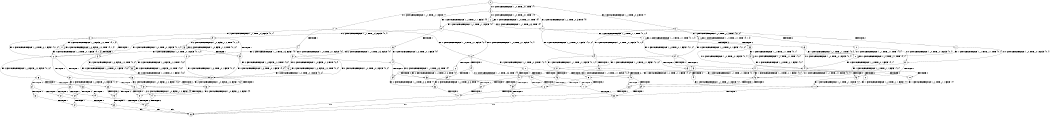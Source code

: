 digraph BCG {
size = "7, 10.5";
center = TRUE;
node [shape = circle];
0 [peripheries = 2];
0 -> 1 [label = "EX !1 !ATOMIC_EXCH_BRANCH (1, +1, TRUE, +1, 1, FALSE) !{}"];
0 -> 2 [label = "EX !2 !ATOMIC_EXCH_BRANCH (1, +1, TRUE, +0, 3, TRUE) !{}"];
0 -> 3 [label = "EX !0 !ATOMIC_EXCH_BRANCH (1, +0, TRUE, +0, 1, TRUE) !{}"];
1 -> 4 [label = "TERMINATE !1"];
1 -> 5 [label = "EX !2 !ATOMIC_EXCH_BRANCH (1, +1, TRUE, +0, 3, FALSE) !{0, 1}"];
1 -> 6 [label = "EX !0 !ATOMIC_EXCH_BRANCH (1, +0, TRUE, +0, 1, FALSE) !{0, 1}"];
2 -> 7 [label = "TERMINATE !2"];
2 -> 8 [label = "EX !1 !ATOMIC_EXCH_BRANCH (1, +1, TRUE, +1, 1, TRUE) !{0, 1, 2}"];
2 -> 9 [label = "EX !0 !ATOMIC_EXCH_BRANCH (1, +0, TRUE, +0, 1, FALSE) !{0, 1, 2}"];
3 -> 10 [label = "EX !1 !ATOMIC_EXCH_BRANCH (1, +1, TRUE, +1, 1, FALSE) !{0}"];
3 -> 11 [label = "EX !2 !ATOMIC_EXCH_BRANCH (1, +1, TRUE, +0, 3, TRUE) !{0}"];
3 -> 12 [label = "EX !0 !ATOMIC_EXCH_BRANCH (1, +0, TRUE, +0, 1, TRUE) !{0}"];
4 -> 13 [label = "EX !2 !ATOMIC_EXCH_BRANCH (1, +1, TRUE, +0, 3, FALSE) !{0}"];
4 -> 14 [label = "EX !0 !ATOMIC_EXCH_BRANCH (1, +0, TRUE, +0, 1, FALSE) !{0}"];
5 -> 15 [label = "TERMINATE !1"];
5 -> 16 [label = "EX !0 !ATOMIC_EXCH_BRANCH (1, +0, TRUE, +0, 1, FALSE) !{0, 1, 2}"];
5 -> 17 [label = "EX !2 !ATOMIC_EXCH_BRANCH (1, +0, FALSE, +1, 2, TRUE) !{0, 1, 2}"];
6 -> 18 [label = "TERMINATE !1"];
6 -> 19 [label = "TERMINATE !0"];
6 -> 20 [label = "EX !2 !ATOMIC_EXCH_BRANCH (1, +1, TRUE, +0, 3, TRUE) !{0, 1}"];
7 -> 21 [label = "EX !1 !ATOMIC_EXCH_BRANCH (1, +1, TRUE, +1, 1, TRUE) !{0, 1}"];
7 -> 22 [label = "EX !0 !ATOMIC_EXCH_BRANCH (1, +0, TRUE, +0, 1, FALSE) !{0, 1}"];
8 -> 23 [label = "TERMINATE !2"];
8 -> 24 [label = "EX !0 !ATOMIC_EXCH_BRANCH (1, +0, TRUE, +0, 1, FALSE) !{0, 1, 2}"];
8 -> 8 [label = "EX !1 !ATOMIC_EXCH_BRANCH (1, +1, TRUE, +1, 1, TRUE) !{0, 1, 2}"];
9 -> 25 [label = "TERMINATE !2"];
9 -> 26 [label = "TERMINATE !0"];
9 -> 27 [label = "EX !1 !ATOMIC_EXCH_BRANCH (1, +1, TRUE, +1, 1, FALSE) !{0, 1, 2}"];
10 -> 28 [label = "TERMINATE !1"];
10 -> 29 [label = "EX !2 !ATOMIC_EXCH_BRANCH (1, +1, TRUE, +0, 3, FALSE) !{0, 1}"];
10 -> 6 [label = "EX !0 !ATOMIC_EXCH_BRANCH (1, +0, TRUE, +0, 1, FALSE) !{0, 1}"];
11 -> 30 [label = "TERMINATE !2"];
11 -> 31 [label = "EX !1 !ATOMIC_EXCH_BRANCH (1, +1, TRUE, +1, 1, TRUE) !{0, 1, 2}"];
11 -> 9 [label = "EX !0 !ATOMIC_EXCH_BRANCH (1, +0, TRUE, +0, 1, FALSE) !{0, 1, 2}"];
12 -> 10 [label = "EX !1 !ATOMIC_EXCH_BRANCH (1, +1, TRUE, +1, 1, FALSE) !{0}"];
12 -> 11 [label = "EX !2 !ATOMIC_EXCH_BRANCH (1, +1, TRUE, +0, 3, TRUE) !{0}"];
12 -> 12 [label = "EX !0 !ATOMIC_EXCH_BRANCH (1, +0, TRUE, +0, 1, TRUE) !{0}"];
13 -> 32 [label = "EX !0 !ATOMIC_EXCH_BRANCH (1, +0, TRUE, +0, 1, FALSE) !{0, 2}"];
13 -> 33 [label = "EX !2 !ATOMIC_EXCH_BRANCH (1, +0, FALSE, +1, 2, TRUE) !{0, 2}"];
14 -> 34 [label = "TERMINATE !0"];
14 -> 35 [label = "EX !2 !ATOMIC_EXCH_BRANCH (1, +1, TRUE, +0, 3, TRUE) !{0}"];
15 -> 32 [label = "EX !0 !ATOMIC_EXCH_BRANCH (1, +0, TRUE, +0, 1, FALSE) !{0, 2}"];
15 -> 33 [label = "EX !2 !ATOMIC_EXCH_BRANCH (1, +0, FALSE, +1, 2, TRUE) !{0, 2}"];
16 -> 36 [label = "TERMINATE !1"];
16 -> 37 [label = "TERMINATE !0"];
16 -> 38 [label = "EX !2 !ATOMIC_EXCH_BRANCH (1, +0, FALSE, +1, 2, FALSE) !{0, 1, 2}"];
17 -> 15 [label = "TERMINATE !1"];
17 -> 16 [label = "EX !0 !ATOMIC_EXCH_BRANCH (1, +0, TRUE, +0, 1, FALSE) !{0, 1, 2}"];
17 -> 17 [label = "EX !2 !ATOMIC_EXCH_BRANCH (1, +0, FALSE, +1, 2, TRUE) !{0, 1, 2}"];
18 -> 34 [label = "TERMINATE !0"];
18 -> 35 [label = "EX !2 !ATOMIC_EXCH_BRANCH (1, +1, TRUE, +0, 3, TRUE) !{0}"];
19 -> 39 [label = "TERMINATE !1"];
19 -> 40 [label = "EX !2 !ATOMIC_EXCH_BRANCH (1, +1, TRUE, +0, 3, TRUE) !{1}"];
20 -> 41 [label = "TERMINATE !1"];
20 -> 42 [label = "TERMINATE !2"];
20 -> 43 [label = "TERMINATE !0"];
21 -> 44 [label = "EX !0 !ATOMIC_EXCH_BRANCH (1, +0, TRUE, +0, 1, FALSE) !{0, 1}"];
21 -> 21 [label = "EX !1 !ATOMIC_EXCH_BRANCH (1, +1, TRUE, +1, 1, TRUE) !{0, 1}"];
22 -> 45 [label = "TERMINATE !0"];
22 -> 46 [label = "EX !1 !ATOMIC_EXCH_BRANCH (1, +1, TRUE, +1, 1, FALSE) !{0, 1}"];
23 -> 44 [label = "EX !0 !ATOMIC_EXCH_BRANCH (1, +0, TRUE, +0, 1, FALSE) !{0, 1}"];
23 -> 21 [label = "EX !1 !ATOMIC_EXCH_BRANCH (1, +1, TRUE, +1, 1, TRUE) !{0, 1}"];
24 -> 47 [label = "TERMINATE !2"];
24 -> 48 [label = "TERMINATE !0"];
24 -> 27 [label = "EX !1 !ATOMIC_EXCH_BRANCH (1, +1, TRUE, +1, 1, FALSE) !{0, 1, 2}"];
25 -> 45 [label = "TERMINATE !0"];
25 -> 46 [label = "EX !1 !ATOMIC_EXCH_BRANCH (1, +1, TRUE, +1, 1, FALSE) !{0, 1}"];
26 -> 49 [label = "TERMINATE !2"];
26 -> 50 [label = "EX !1 !ATOMIC_EXCH_BRANCH (1, +1, TRUE, +1, 1, FALSE) !{1, 2}"];
27 -> 41 [label = "TERMINATE !1"];
27 -> 42 [label = "TERMINATE !2"];
27 -> 43 [label = "TERMINATE !0"];
28 -> 51 [label = "EX !2 !ATOMIC_EXCH_BRANCH (1, +1, TRUE, +0, 3, FALSE) !{0}"];
28 -> 14 [label = "EX !0 !ATOMIC_EXCH_BRANCH (1, +0, TRUE, +0, 1, FALSE) !{0}"];
29 -> 52 [label = "TERMINATE !1"];
29 -> 53 [label = "EX !2 !ATOMIC_EXCH_BRANCH (1, +0, FALSE, +1, 2, TRUE) !{0, 1, 2}"];
29 -> 16 [label = "EX !0 !ATOMIC_EXCH_BRANCH (1, +0, TRUE, +0, 1, FALSE) !{0, 1, 2}"];
30 -> 54 [label = "EX !1 !ATOMIC_EXCH_BRANCH (1, +1, TRUE, +1, 1, TRUE) !{0, 1}"];
30 -> 22 [label = "EX !0 !ATOMIC_EXCH_BRANCH (1, +0, TRUE, +0, 1, FALSE) !{0, 1}"];
31 -> 55 [label = "TERMINATE !2"];
31 -> 31 [label = "EX !1 !ATOMIC_EXCH_BRANCH (1, +1, TRUE, +1, 1, TRUE) !{0, 1, 2}"];
31 -> 24 [label = "EX !0 !ATOMIC_EXCH_BRANCH (1, +0, TRUE, +0, 1, FALSE) !{0, 1, 2}"];
32 -> 56 [label = "TERMINATE !0"];
32 -> 57 [label = "EX !2 !ATOMIC_EXCH_BRANCH (1, +0, FALSE, +1, 2, FALSE) !{0, 2}"];
33 -> 32 [label = "EX !0 !ATOMIC_EXCH_BRANCH (1, +0, TRUE, +0, 1, FALSE) !{0, 2}"];
33 -> 33 [label = "EX !2 !ATOMIC_EXCH_BRANCH (1, +0, FALSE, +1, 2, TRUE) !{0, 2}"];
34 -> 58 [label = "EX !2 !ATOMIC_EXCH_BRANCH (1, +1, TRUE, +0, 3, TRUE) !{}"];
35 -> 59 [label = "TERMINATE !2"];
35 -> 60 [label = "TERMINATE !0"];
36 -> 56 [label = "TERMINATE !0"];
36 -> 57 [label = "EX !2 !ATOMIC_EXCH_BRANCH (1, +0, FALSE, +1, 2, FALSE) !{0, 2}"];
37 -> 61 [label = "TERMINATE !1"];
37 -> 62 [label = "EX !2 !ATOMIC_EXCH_BRANCH (1, +0, FALSE, +1, 2, FALSE) !{1, 2}"];
38 -> 63 [label = "TERMINATE !1"];
38 -> 64 [label = "TERMINATE !2"];
38 -> 65 [label = "TERMINATE !0"];
39 -> 58 [label = "EX !2 !ATOMIC_EXCH_BRANCH (1, +1, TRUE, +0, 3, TRUE) !{}"];
40 -> 66 [label = "TERMINATE !1"];
40 -> 67 [label = "TERMINATE !2"];
41 -> 59 [label = "TERMINATE !2"];
41 -> 60 [label = "TERMINATE !0"];
42 -> 68 [label = "TERMINATE !1"];
42 -> 69 [label = "TERMINATE !0"];
43 -> 66 [label = "TERMINATE !1"];
43 -> 67 [label = "TERMINATE !2"];
44 -> 70 [label = "TERMINATE !0"];
44 -> 46 [label = "EX !1 !ATOMIC_EXCH_BRANCH (1, +1, TRUE, +1, 1, FALSE) !{0, 1}"];
45 -> 71 [label = "EX !1 !ATOMIC_EXCH_BRANCH (1, +1, TRUE, +1, 1, FALSE) !{1}"];
46 -> 68 [label = "TERMINATE !1"];
46 -> 69 [label = "TERMINATE !0"];
47 -> 70 [label = "TERMINATE !0"];
47 -> 46 [label = "EX !1 !ATOMIC_EXCH_BRANCH (1, +1, TRUE, +1, 1, FALSE) !{0, 1}"];
48 -> 72 [label = "TERMINATE !2"];
48 -> 50 [label = "EX !1 !ATOMIC_EXCH_BRANCH (1, +1, TRUE, +1, 1, FALSE) !{1, 2}"];
49 -> 71 [label = "EX !1 !ATOMIC_EXCH_BRANCH (1, +1, TRUE, +1, 1, FALSE) !{1}"];
50 -> 66 [label = "TERMINATE !1"];
50 -> 67 [label = "TERMINATE !2"];
51 -> 73 [label = "EX !2 !ATOMIC_EXCH_BRANCH (1, +0, FALSE, +1, 2, TRUE) !{0, 2}"];
51 -> 32 [label = "EX !0 !ATOMIC_EXCH_BRANCH (1, +0, TRUE, +0, 1, FALSE) !{0, 2}"];
52 -> 73 [label = "EX !2 !ATOMIC_EXCH_BRANCH (1, +0, FALSE, +1, 2, TRUE) !{0, 2}"];
52 -> 32 [label = "EX !0 !ATOMIC_EXCH_BRANCH (1, +0, TRUE, +0, 1, FALSE) !{0, 2}"];
53 -> 52 [label = "TERMINATE !1"];
53 -> 53 [label = "EX !2 !ATOMIC_EXCH_BRANCH (1, +0, FALSE, +1, 2, TRUE) !{0, 1, 2}"];
53 -> 16 [label = "EX !0 !ATOMIC_EXCH_BRANCH (1, +0, TRUE, +0, 1, FALSE) !{0, 1, 2}"];
54 -> 54 [label = "EX !1 !ATOMIC_EXCH_BRANCH (1, +1, TRUE, +1, 1, TRUE) !{0, 1}"];
54 -> 44 [label = "EX !0 !ATOMIC_EXCH_BRANCH (1, +0, TRUE, +0, 1, FALSE) !{0, 1}"];
55 -> 54 [label = "EX !1 !ATOMIC_EXCH_BRANCH (1, +1, TRUE, +1, 1, TRUE) !{0, 1}"];
55 -> 44 [label = "EX !0 !ATOMIC_EXCH_BRANCH (1, +0, TRUE, +0, 1, FALSE) !{0, 1}"];
56 -> 74 [label = "EX !2 !ATOMIC_EXCH_BRANCH (1, +0, FALSE, +1, 2, FALSE) !{2}"];
57 -> 75 [label = "TERMINATE !2"];
57 -> 76 [label = "TERMINATE !0"];
58 -> 77 [label = "TERMINATE !2"];
59 -> 78 [label = "TERMINATE !0"];
60 -> 77 [label = "TERMINATE !2"];
61 -> 74 [label = "EX !2 !ATOMIC_EXCH_BRANCH (1, +0, FALSE, +1, 2, FALSE) !{2}"];
62 -> 79 [label = "TERMINATE !1"];
62 -> 80 [label = "TERMINATE !2"];
63 -> 75 [label = "TERMINATE !2"];
63 -> 76 [label = "TERMINATE !0"];
64 -> 81 [label = "TERMINATE !1"];
64 -> 82 [label = "TERMINATE !0"];
65 -> 79 [label = "TERMINATE !1"];
65 -> 80 [label = "TERMINATE !2"];
66 -> 77 [label = "TERMINATE !2"];
67 -> 83 [label = "TERMINATE !1"];
68 -> 78 [label = "TERMINATE !0"];
69 -> 83 [label = "TERMINATE !1"];
70 -> 71 [label = "EX !1 !ATOMIC_EXCH_BRANCH (1, +1, TRUE, +1, 1, FALSE) !{1}"];
71 -> 83 [label = "TERMINATE !1"];
72 -> 71 [label = "EX !1 !ATOMIC_EXCH_BRANCH (1, +1, TRUE, +1, 1, FALSE) !{1}"];
73 -> 73 [label = "EX !2 !ATOMIC_EXCH_BRANCH (1, +0, FALSE, +1, 2, TRUE) !{0, 2}"];
73 -> 32 [label = "EX !0 !ATOMIC_EXCH_BRANCH (1, +0, TRUE, +0, 1, FALSE) !{0, 2}"];
74 -> 84 [label = "TERMINATE !2"];
75 -> 85 [label = "TERMINATE !0"];
76 -> 84 [label = "TERMINATE !2"];
77 -> 86 [label = "exit"];
78 -> 86 [label = "exit"];
79 -> 84 [label = "TERMINATE !2"];
80 -> 87 [label = "TERMINATE !1"];
81 -> 85 [label = "TERMINATE !0"];
82 -> 87 [label = "TERMINATE !1"];
83 -> 86 [label = "exit"];
84 -> 86 [label = "exit"];
85 -> 86 [label = "exit"];
87 -> 86 [label = "exit"];
}

